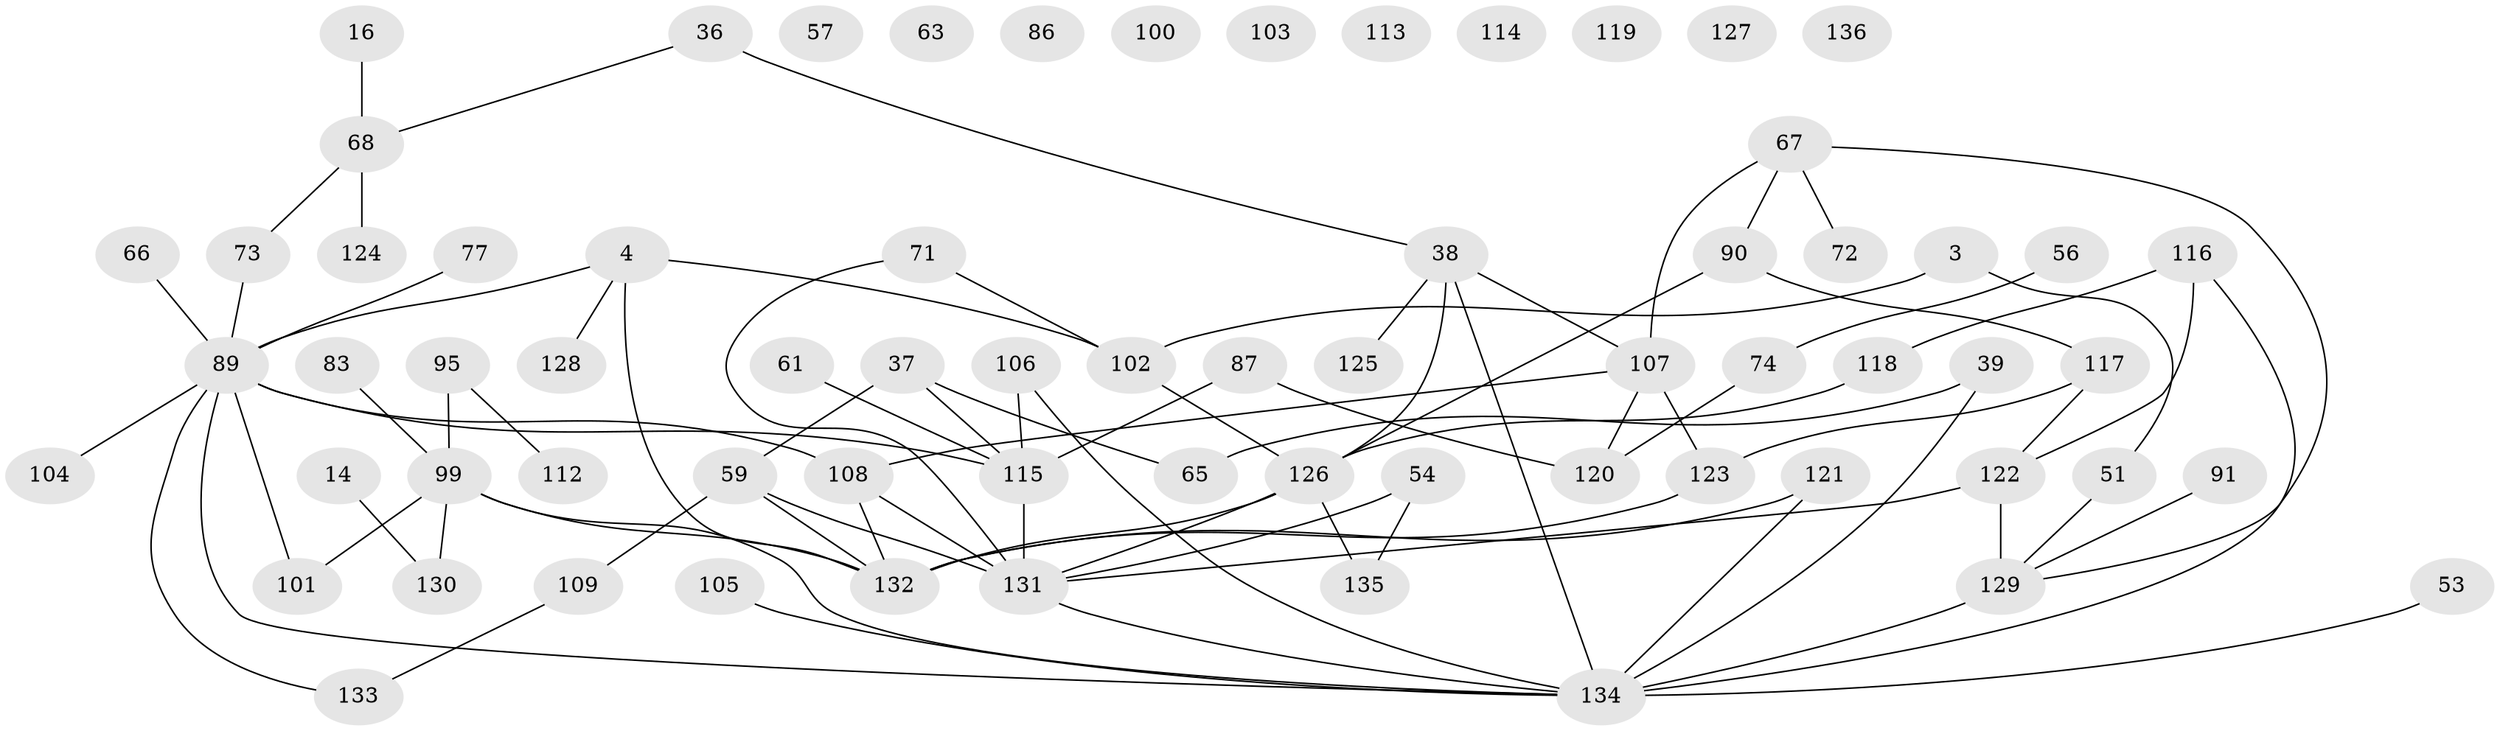 // original degree distribution, {3: 0.21323529411764705, 2: 0.29411764705882354, 6: 0.022058823529411766, 4: 0.15441176470588236, 1: 0.19117647058823528, 5: 0.04411764705882353, 0: 0.07352941176470588, 7: 0.007352941176470588}
// Generated by graph-tools (version 1.1) at 2025/39/03/09/25 04:39:55]
// undirected, 68 vertices, 85 edges
graph export_dot {
graph [start="1"]
  node [color=gray90,style=filled];
  3;
  4;
  14;
  16;
  36;
  37 [super="+33"];
  38;
  39;
  51;
  53;
  54;
  56;
  57;
  59 [super="+17"];
  61;
  63;
  65;
  66;
  67;
  68;
  71;
  72;
  73 [super="+40"];
  74 [super="+55"];
  77;
  83;
  86;
  87;
  89 [super="+34+52+32"];
  90 [super="+88+78"];
  91;
  95 [super="+10+31"];
  99 [super="+62+85"];
  100;
  101 [super="+7+46"];
  102 [super="+79"];
  103;
  104;
  105;
  106;
  107 [super="+94"];
  108 [super="+2+58+47+64"];
  109 [super="+27"];
  112;
  113;
  114;
  115 [super="+75+98"];
  116 [super="+81"];
  117 [super="+70"];
  118 [super="+111"];
  119;
  120;
  121 [super="+82"];
  122 [super="+44"];
  123;
  124;
  125;
  126 [super="+30+96"];
  127;
  128;
  129 [super="+110"];
  130;
  131 [super="+6+76+69+97"];
  132 [super="+15+5+92"];
  133;
  134 [super="+80+93"];
  135;
  136;
  3 -- 51;
  3 -- 102;
  4 -- 102 [weight=2];
  4 -- 128;
  4 -- 132;
  4 -- 89 [weight=2];
  14 -- 130;
  16 -- 68;
  36 -- 38;
  36 -- 68;
  37 -- 59 [weight=2];
  37 -- 65;
  37 -- 115 [weight=2];
  38 -- 125;
  38 -- 126 [weight=2];
  38 -- 134;
  38 -- 107;
  39 -- 65;
  39 -- 134;
  51 -- 129;
  53 -- 134;
  54 -- 135;
  54 -- 131;
  56 -- 74;
  59 -- 109;
  59 -- 132;
  59 -- 131;
  61 -- 115;
  66 -- 89;
  67 -- 72;
  67 -- 129;
  67 -- 90;
  67 -- 107;
  68 -- 124;
  68 -- 73;
  71 -- 102;
  71 -- 131;
  73 -- 89;
  74 -- 120 [weight=2];
  77 -- 89;
  83 -- 99;
  87 -- 115;
  87 -- 120;
  89 -- 108;
  89 -- 133;
  89 -- 101;
  89 -- 104;
  89 -- 115;
  89 -- 134;
  90 -- 117;
  90 -- 126;
  91 -- 129;
  95 -- 112;
  95 -- 99;
  99 -- 134;
  99 -- 130;
  99 -- 132;
  99 -- 101;
  102 -- 126;
  105 -- 134;
  106 -- 115;
  106 -- 134;
  107 -- 108;
  107 -- 120;
  107 -- 123;
  108 -- 131 [weight=2];
  108 -- 132;
  109 -- 133;
  115 -- 131 [weight=3];
  116 -- 122;
  116 -- 118;
  116 -- 134;
  117 -- 122;
  117 -- 123;
  118 -- 126;
  121 -- 132;
  121 -- 134;
  122 -- 129 [weight=2];
  122 -- 131 [weight=2];
  123 -- 132;
  126 -- 135;
  126 -- 131 [weight=2];
  126 -- 132;
  129 -- 134 [weight=2];
  131 -- 134;
}
